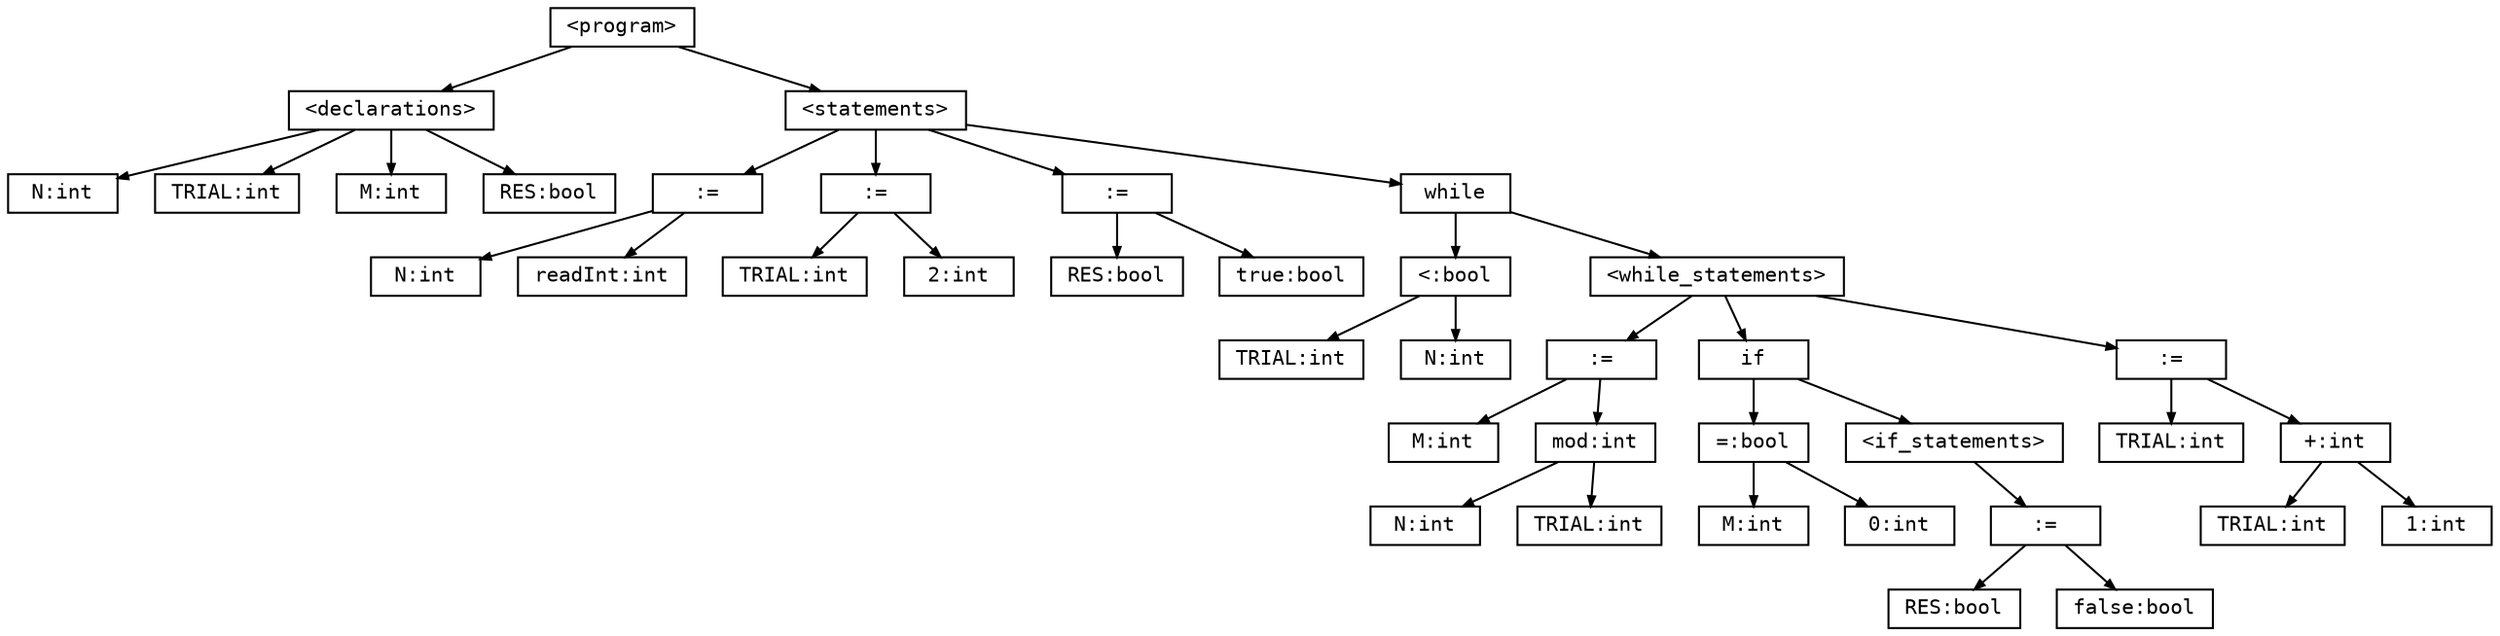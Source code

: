 digraph astgraph {
  node [shape=box, style = filled, fillcolor="white", fontsize=10, fontname="Courier", height=.09];
  ranksep=.3;
  edge [arrowsize=.5]
  node1 [label="<program>"]
  node2 [label="<declarations>"]
  node3 [label="N:int"]
  node2 -> node3
  node4 [label="TRIAL:int"]
  node2 -> node4
  node5 [label="M:int"]
  node2 -> node5
  node6 [label="RES:bool"]
  node2 -> node6
  node1 -> node2
  node7 [label="<statements>"]
  node8 [label=":=", fillcolor="white"]
  node9 [label="N:int"]
  node8 -> node9
  node10 [label="readInt:int"]
  node8 -> node10
  node7 -> node8
  node11 [label=":=", fillcolor="white"]
  node12 [label="TRIAL:int"]
  node11 -> node12
  node13 [label="2:int"]
  node11 -> node13
  node7 -> node11
  node14 [label=":=", fillcolor="white"]
  node15 [label="RES:bool"]
  node14 -> node15
  node16 [label="true:bool"]
  node14 -> node16
  node7 -> node14
  node17 [label="while"]
  node18 [label="<:bool", fillcolor="white"]
  node19 [label="TRIAL:int"]
  node18 -> node19
  node20 [label="N:int"]
  node18 -> node20
  node17 -> node18
  node21 [label="<while_statements>"]
  node22 [label=":=", fillcolor="white"]
  node23 [label="M:int"]
  node22 -> node23
  node24 [label="mod:int", fillcolor="white"]
  node25 [label="N:int"]
  node24 -> node25
  node26 [label="TRIAL:int"]
  node24 -> node26
  node22 -> node24
  node21 -> node22
  node27 [label="if"]
  node28 [label="=:bool", fillcolor="white"]
  node29 [label="M:int"]
  node28 -> node29
  node30 [label="0:int"]
  node28 -> node30
  node27 -> node28
  node31 [label="<if_statements>"]
  node32 [label=":=", fillcolor="white"]
  node33 [label="RES:bool"]
  node32 -> node33
  node34 [label="false:bool"]
  node32 -> node34
  node31 -> node32
  node27 -> node31
  node21 -> node27
  node35 [label=":=", fillcolor="white"]
  node36 [label="TRIAL:int"]
  node35 -> node36
  node37 [label="+:int", fillcolor="white"]
  node38 [label="TRIAL:int"]
  node37 -> node38
  node39 [label="1:int"]
  node37 -> node39
  node35 -> node37
  node21 -> node35
  node17 -> node21
  node7 -> node17
  node1 -> node7
}